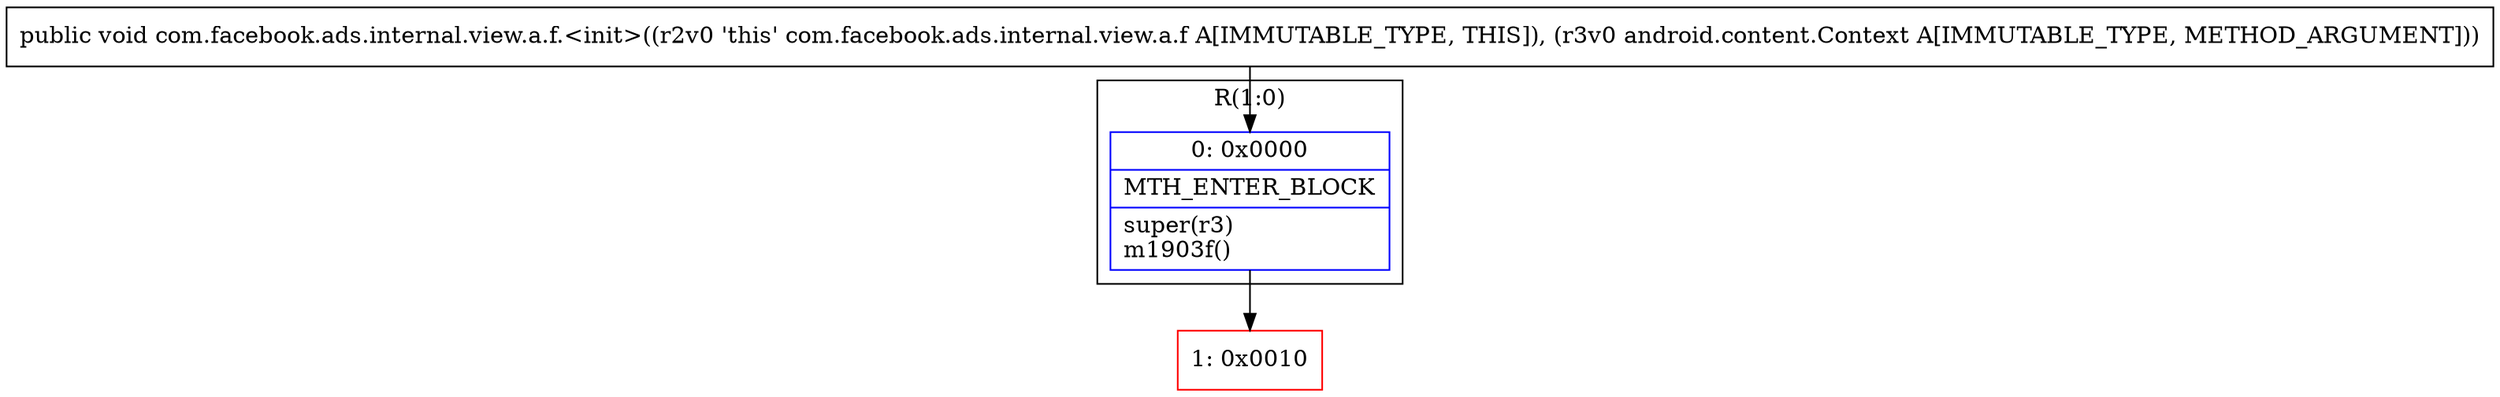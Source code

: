 digraph "CFG forcom.facebook.ads.internal.view.a.f.\<init\>(Landroid\/content\/Context;)V" {
subgraph cluster_Region_739089566 {
label = "R(1:0)";
node [shape=record,color=blue];
Node_0 [shape=record,label="{0\:\ 0x0000|MTH_ENTER_BLOCK\l|super(r3)\lm1903f()\l}"];
}
Node_1 [shape=record,color=red,label="{1\:\ 0x0010}"];
MethodNode[shape=record,label="{public void com.facebook.ads.internal.view.a.f.\<init\>((r2v0 'this' com.facebook.ads.internal.view.a.f A[IMMUTABLE_TYPE, THIS]), (r3v0 android.content.Context A[IMMUTABLE_TYPE, METHOD_ARGUMENT])) }"];
MethodNode -> Node_0;
Node_0 -> Node_1;
}

